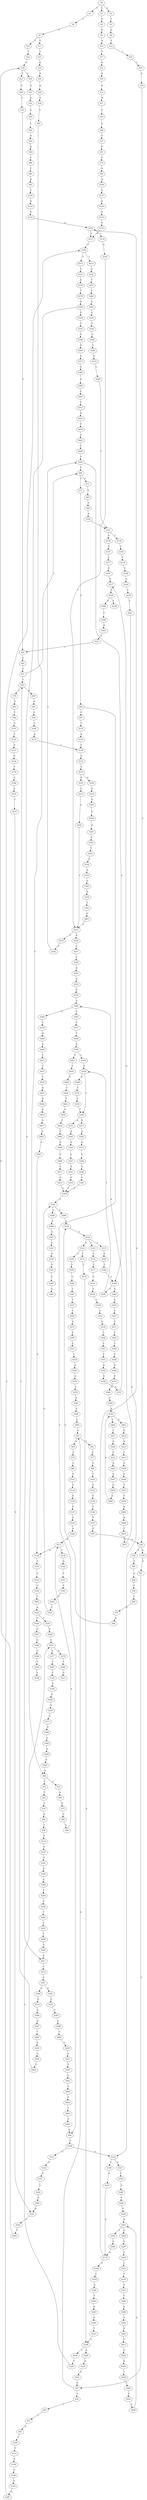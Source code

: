 strict digraph  {
	S0 -> S1 [ label = T ];
	S0 -> S2 [ label = A ];
	S0 -> S3 [ label = C ];
	S1 -> S4 [ label = C ];
	S2 -> S5 [ label = C ];
	S3 -> S6 [ label = G ];
	S4 -> S7 [ label = G ];
	S5 -> S8 [ label = G ];
	S6 -> S9 [ label = A ];
	S7 -> S10 [ label = T ];
	S7 -> S11 [ label = G ];
	S8 -> S12 [ label = T ];
	S9 -> S13 [ label = A ];
	S10 -> S14 [ label = T ];
	S11 -> S15 [ label = T ];
	S12 -> S16 [ label = T ];
	S13 -> S17 [ label = T ];
	S14 -> S18 [ label = G ];
	S15 -> S19 [ label = G ];
	S16 -> S20 [ label = T ];
	S17 -> S21 [ label = G ];
	S18 -> S22 [ label = A ];
	S18 -> S23 [ label = T ];
	S19 -> S24 [ label = A ];
	S20 -> S25 [ label = A ];
	S21 -> S26 [ label = A ];
	S22 -> S27 [ label = A ];
	S23 -> S28 [ label = G ];
	S24 -> S29 [ label = A ];
	S25 -> S30 [ label = A ];
	S26 -> S31 [ label = A ];
	S27 -> S32 [ label = A ];
	S28 -> S33 [ label = T ];
	S29 -> S34 [ label = A ];
	S30 -> S35 [ label = A ];
	S30 -> S36 [ label = G ];
	S31 -> S37 [ label = A ];
	S32 -> S38 [ label = A ];
	S33 -> S39 [ label = C ];
	S34 -> S40 [ label = C ];
	S35 -> S41 [ label = A ];
	S36 -> S42 [ label = T ];
	S37 -> S43 [ label = T ];
	S38 -> S44 [ label = C ];
	S39 -> S45 [ label = C ];
	S40 -> S46 [ label = C ];
	S41 -> S47 [ label = C ];
	S42 -> S48 [ label = A ];
	S43 -> S49 [ label = C ];
	S44 -> S50 [ label = G ];
	S45 -> S51 [ label = T ];
	S46 -> S52 [ label = G ];
	S46 -> S53 [ label = T ];
	S47 -> S54 [ label = T ];
	S47 -> S55 [ label = A ];
	S48 -> S56 [ label = C ];
	S49 -> S57 [ label = G ];
	S50 -> S58 [ label = A ];
	S51 -> S59 [ label = C ];
	S51 -> S60 [ label = T ];
	S52 -> S61 [ label = A ];
	S53 -> S62 [ label = T ];
	S54 -> S63 [ label = C ];
	S55 -> S64 [ label = A ];
	S55 -> S65 [ label = T ];
	S56 -> S66 [ label = C ];
	S57 -> S67 [ label = G ];
	S58 -> S68 [ label = C ];
	S59 -> S69 [ label = T ];
	S59 -> S70 [ label = C ];
	S60 -> S71 [ label = C ];
	S60 -> S72 [ label = T ];
	S61 -> S73 [ label = A ];
	S62 -> S74 [ label = C ];
	S63 -> S75 [ label = C ];
	S64 -> S76 [ label = C ];
	S65 -> S77 [ label = A ];
	S66 -> S78 [ label = G ];
	S67 -> S79 [ label = C ];
	S68 -> S80 [ label = T ];
	S69 -> S81 [ label = G ];
	S70 -> S82 [ label = T ];
	S71 -> S83 [ label = T ];
	S72 -> S84 [ label = G ];
	S73 -> S85 [ label = G ];
	S74 -> S86 [ label = A ];
	S75 -> S87 [ label = A ];
	S76 -> S88 [ label = C ];
	S77 -> S89 [ label = G ];
	S78 -> S90 [ label = A ];
	S79 -> S91 [ label = A ];
	S80 -> S92 [ label = A ];
	S81 -> S93 [ label = C ];
	S82 -> S94 [ label = T ];
	S83 -> S95 [ label = G ];
	S84 -> S96 [ label = T ];
	S84 -> S97 [ label = C ];
	S85 -> S98 [ label = A ];
	S86 -> S99 [ label = T ];
	S87 -> S100 [ label = C ];
	S88 -> S101 [ label = A ];
	S89 -> S102 [ label = T ];
	S90 -> S103 [ label = G ];
	S91 -> S104 [ label = A ];
	S92 -> S105 [ label = T ];
	S93 -> S106 [ label = T ];
	S94 -> S107 [ label = G ];
	S95 -> S108 [ label = G ];
	S96 -> S109 [ label = T ];
	S97 -> S110 [ label = T ];
	S98 -> S111 [ label = A ];
	S99 -> S112 [ label = T ];
	S100 -> S113 [ label = T ];
	S101 -> S114 [ label = G ];
	S102 -> S115 [ label = G ];
	S103 -> S116 [ label = T ];
	S104 -> S117 [ label = T ];
	S105 -> S118 [ label = A ];
	S106 -> S119 [ label = A ];
	S107 -> S120 [ label = T ];
	S108 -> S121 [ label = T ];
	S109 -> S122 [ label = A ];
	S109 -> S123 [ label = G ];
	S110 -> S124 [ label = A ];
	S111 -> S125 [ label = A ];
	S111 -> S126 [ label = T ];
	S112 -> S127 [ label = G ];
	S113 -> S128 [ label = A ];
	S114 -> S129 [ label = A ];
	S115 -> S130 [ label = T ];
	S116 -> S131 [ label = C ];
	S116 -> S132 [ label = A ];
	S116 -> S133 [ label = T ];
	S117 -> S134 [ label = A ];
	S118 -> S135 [ label = G ];
	S119 -> S136 [ label = C ];
	S120 -> S137 [ label = G ];
	S121 -> S138 [ label = A ];
	S121 -> S139 [ label = T ];
	S122 -> S140 [ label = T ];
	S122 -> S141 [ label = G ];
	S123 -> S142 [ label = T ];
	S124 -> S136 [ label = C ];
	S125 -> S143 [ label = G ];
	S126 -> S144 [ label = G ];
	S127 -> S145 [ label = G ];
	S128 -> S146 [ label = G ];
	S129 -> S147 [ label = A ];
	S130 -> S148 [ label = T ];
	S131 -> S149 [ label = C ];
	S132 -> S150 [ label = G ];
	S132 -> S151 [ label = C ];
	S133 -> S152 [ label = C ];
	S134 -> S153 [ label = G ];
	S135 -> S154 [ label = A ];
	S136 -> S155 [ label = A ];
	S137 -> S156 [ label = G ];
	S138 -> S157 [ label = G ];
	S139 -> S158 [ label = C ];
	S140 -> S159 [ label = A ];
	S141 -> S160 [ label = T ];
	S142 -> S161 [ label = A ];
	S143 -> S162 [ label = C ];
	S144 -> S163 [ label = C ];
	S145 -> S164 [ label = A ];
	S146 -> S165 [ label = A ];
	S147 -> S166 [ label = G ];
	S148 -> S167 [ label = T ];
	S149 -> S168 [ label = T ];
	S150 -> S169 [ label = T ];
	S151 -> S170 [ label = T ];
	S152 -> S171 [ label = T ];
	S153 -> S172 [ label = A ];
	S154 -> S173 [ label = G ];
	S154 -> S174 [ label = C ];
	S155 -> S175 [ label = G ];
	S156 -> S176 [ label = T ];
	S157 -> S177 [ label = C ];
	S158 -> S178 [ label = T ];
	S159 -> S179 [ label = G ];
	S160 -> S180 [ label = T ];
	S161 -> S181 [ label = T ];
	S162 -> S182 [ label = C ];
	S163 -> S183 [ label = A ];
	S164 -> S184 [ label = G ];
	S165 -> S185 [ label = G ];
	S166 -> S186 [ label = A ];
	S167 -> S187 [ label = A ];
	S168 -> S188 [ label = A ];
	S169 -> S189 [ label = G ];
	S170 -> S190 [ label = A ];
	S171 -> S191 [ label = G ];
	S172 -> S173 [ label = G ];
	S173 -> S192 [ label = C ];
	S174 -> S193 [ label = G ];
	S175 -> S194 [ label = G ];
	S175 -> S195 [ label = A ];
	S176 -> S196 [ label = A ];
	S177 -> S197 [ label = G ];
	S178 -> S198 [ label = T ];
	S179 -> S154 [ label = A ];
	S179 -> S199 [ label = G ];
	S180 -> S200 [ label = T ];
	S181 -> S201 [ label = C ];
	S182 -> S202 [ label = T ];
	S183 -> S203 [ label = C ];
	S184 -> S204 [ label = T ];
	S185 -> S192 [ label = C ];
	S186 -> S111 [ label = A ];
	S187 -> S30 [ label = A ];
	S188 -> S205 [ label = G ];
	S188 -> S206 [ label = C ];
	S189 -> S207 [ label = C ];
	S190 -> S208 [ label = T ];
	S190 -> S209 [ label = A ];
	S191 -> S210 [ label = T ];
	S192 -> S211 [ label = T ];
	S192 -> S212 [ label = C ];
	S193 -> S213 [ label = T ];
	S194 -> S214 [ label = C ];
	S195 -> S215 [ label = C ];
	S196 -> S216 [ label = T ];
	S197 -> S217 [ label = G ];
	S198 -> S218 [ label = G ];
	S199 -> S219 [ label = C ];
	S200 -> S220 [ label = T ];
	S201 -> S221 [ label = G ];
	S202 -> S222 [ label = A ];
	S203 -> S223 [ label = C ];
	S204 -> S224 [ label = T ];
	S205 -> S225 [ label = C ];
	S206 -> S226 [ label = T ];
	S207 -> S227 [ label = C ];
	S208 -> S228 [ label = C ];
	S209 -> S229 [ label = A ];
	S210 -> S230 [ label = C ];
	S211 -> S231 [ label = T ];
	S212 -> S232 [ label = G ];
	S213 -> S233 [ label = C ];
	S213 -> S234 [ label = A ];
	S214 -> S235 [ label = G ];
	S215 -> S236 [ label = G ];
	S216 -> S237 [ label = C ];
	S217 -> S238 [ label = T ];
	S218 -> S239 [ label = T ];
	S219 -> S240 [ label = G ];
	S220 -> S241 [ label = A ];
	S221 -> S242 [ label = T ];
	S222 -> S243 [ label = T ];
	S222 -> S244 [ label = C ];
	S223 -> S245 [ label = G ];
	S224 -> S246 [ label = T ];
	S225 -> S247 [ label = C ];
	S226 -> S248 [ label = T ];
	S226 -> S249 [ label = A ];
	S227 -> S250 [ label = C ];
	S228 -> S251 [ label = C ];
	S229 -> S252 [ label = A ];
	S230 -> S253 [ label = C ];
	S231 -> S254 [ label = G ];
	S232 -> S255 [ label = T ];
	S233 -> S256 [ label = C ];
	S234 -> S257 [ label = C ];
	S235 -> S258 [ label = C ];
	S236 -> S213 [ label = T ];
	S237 -> S221 [ label = G ];
	S238 -> S259 [ label = A ];
	S238 -> S260 [ label = G ];
	S239 -> S261 [ label = T ];
	S240 -> S262 [ label = T ];
	S241 -> S263 [ label = T ];
	S241 -> S264 [ label = C ];
	S242 -> S265 [ label = T ];
	S243 -> S266 [ label = C ];
	S244 -> S267 [ label = G ];
	S245 -> S268 [ label = A ];
	S245 -> S269 [ label = T ];
	S246 -> S270 [ label = G ];
	S247 -> S271 [ label = C ];
	S248 -> S272 [ label = A ];
	S248 -> S273 [ label = G ];
	S249 -> S274 [ label = C ];
	S250 -> S275 [ label = A ];
	S251 -> S276 [ label = G ];
	S251 -> S277 [ label = A ];
	S252 -> S47 [ label = C ];
	S253 -> S278 [ label = G ];
	S254 -> S279 [ label = T ];
	S255 -> S280 [ label = T ];
	S256 -> S281 [ label = T ];
	S257 -> S282 [ label = C ];
	S258 -> S283 [ label = A ];
	S260 -> S284 [ label = T ];
	S261 -> S122 [ label = A ];
	S262 -> S285 [ label = A ];
	S263 -> S286 [ label = A ];
	S264 -> S287 [ label = C ];
	S265 -> S18 [ label = G ];
	S266 -> S251 [ label = C ];
	S267 -> S288 [ label = G ];
	S268 -> S103 [ label = G ];
	S269 -> S289 [ label = A ];
	S270 -> S290 [ label = T ];
	S271 -> S291 [ label = C ];
	S272 -> S292 [ label = A ];
	S273 -> S293 [ label = A ];
	S274 -> S294 [ label = T ];
	S275 -> S295 [ label = C ];
	S276 -> S296 [ label = T ];
	S277 -> S297 [ label = C ];
	S278 -> S298 [ label = C ];
	S279 -> S299 [ label = A ];
	S280 -> S300 [ label = G ];
	S281 -> S188 [ label = A ];
	S281 -> S60 [ label = T ];
	S282 -> S301 [ label = A ];
	S283 -> S302 [ label = C ];
	S284 -> S303 [ label = G ];
	S285 -> S304 [ label = C ];
	S286 -> S179 [ label = G ];
	S287 -> S305 [ label = G ];
	S288 -> S306 [ label = G ];
	S289 -> S307 [ label = A ];
	S290 -> S308 [ label = A ];
	S291 -> S309 [ label = C ];
	S292 -> S310 [ label = G ];
	S293 -> S311 [ label = G ];
	S294 -> S248 [ label = T ];
	S295 -> S312 [ label = C ];
	S296 -> S313 [ label = A ];
	S297 -> S314 [ label = C ];
	S298 -> S315 [ label = C ];
	S299 -> S316 [ label = C ];
	S299 -> S317 [ label = G ];
	S300 -> S318 [ label = G ];
	S301 -> S319 [ label = A ];
	S302 -> S320 [ label = T ];
	S303 -> S321 [ label = T ];
	S304 -> S322 [ label = T ];
	S305 -> S323 [ label = T ];
	S306 -> S324 [ label = T ];
	S307 -> S325 [ label = G ];
	S308 -> S317 [ label = G ];
	S309 -> S326 [ label = C ];
	S310 -> S327 [ label = C ];
	S311 -> S328 [ label = C ];
	S312 -> S329 [ label = C ];
	S314 -> S330 [ label = T ];
	S315 -> S331 [ label = C ];
	S316 -> S332 [ label = T ];
	S317 -> S333 [ label = T ];
	S318 -> S334 [ label = T ];
	S319 -> S335 [ label = G ];
	S320 -> S336 [ label = A ];
	S321 -> S39 [ label = C ];
	S322 -> S190 [ label = A ];
	S323 -> S337 [ label = T ];
	S324 -> S338 [ label = A ];
	S325 -> S339 [ label = G ];
	S326 -> S340 [ label = G ];
	S327 -> S341 [ label = A ];
	S328 -> S342 [ label = A ];
	S329 -> S343 [ label = A ];
	S330 -> S344 [ label = G ];
	S331 -> S345 [ label = A ];
	S332 -> S346 [ label = C ];
	S333 -> S347 [ label = T ];
	S334 -> S348 [ label = C ];
	S335 -> S349 [ label = A ];
	S336 -> S350 [ label = A ];
	S337 -> S351 [ label = A ];
	S339 -> S352 [ label = G ];
	S340 -> S353 [ label = A ];
	S341 -> S354 [ label = C ];
	S342 -> S355 [ label = C ];
	S343 -> S356 [ label = A ];
	S344 -> S357 [ label = A ];
	S345 -> S358 [ label = A ];
	S346 -> S359 [ label = G ];
	S347 -> S360 [ label = C ];
	S347 -> S361 [ label = G ];
	S348 -> S362 [ label = T ];
	S349 -> S363 [ label = C ];
	S349 -> S364 [ label = A ];
	S350 -> S365 [ label = G ];
	S351 -> S366 [ label = C ];
	S352 -> S367 [ label = T ];
	S353 -> S368 [ label = G ];
	S354 -> S369 [ label = C ];
	S355 -> S369 [ label = C ];
	S356 -> S370 [ label = A ];
	S357 -> S371 [ label = G ];
	S358 -> S372 [ label = G ];
	S359 -> S373 [ label = G ];
	S360 -> S374 [ label = G ];
	S361 -> S375 [ label = G ];
	S362 -> S376 [ label = G ];
	S363 -> S377 [ label = C ];
	S364 -> S378 [ label = C ];
	S365 -> S379 [ label = A ];
	S366 -> S380 [ label = G ];
	S367 -> S381 [ label = A ];
	S368 -> S382 [ label = A ];
	S369 -> S245 [ label = G ];
	S370 -> S383 [ label = A ];
	S371 -> S384 [ label = A ];
	S372 -> S349 [ label = A ];
	S373 -> S385 [ label = G ];
	S374 -> S386 [ label = G ];
	S375 -> S387 [ label = G ];
	S376 -> S388 [ label = G ];
	S377 -> S389 [ label = T ];
	S378 -> S390 [ label = G ];
	S379 -> S391 [ label = C ];
	S380 -> S392 [ label = T ];
	S382 -> S393 [ label = A ];
	S383 -> S394 [ label = A ];
	S384 -> S395 [ label = A ];
	S385 -> S396 [ label = G ];
	S386 -> S397 [ label = G ];
	S387 -> S398 [ label = C ];
	S388 -> S121 [ label = T ];
	S389 -> S399 [ label = A ];
	S390 -> S400 [ label = A ];
	S391 -> S401 [ label = G ];
	S392 -> S402 [ label = G ];
	S393 -> S403 [ label = G ];
	S393 -> S404 [ label = C ];
	S394 -> S405 [ label = C ];
	S395 -> S406 [ label = A ];
	S396 -> S407 [ label = T ];
	S397 -> S408 [ label = T ];
	S398 -> S409 [ label = T ];
	S399 -> S410 [ label = C ];
	S399 -> S411 [ label = T ];
	S400 -> S412 [ label = T ];
	S401 -> S213 [ label = T ];
	S402 -> S413 [ label = C ];
	S403 -> S414 [ label = G ];
	S404 -> S415 [ label = C ];
	S405 -> S55 [ label = A ];
	S406 -> S416 [ label = C ];
	S407 -> S417 [ label = C ];
	S408 -> S418 [ label = C ];
	S409 -> S419 [ label = C ];
	S410 -> S226 [ label = T ];
	S411 -> S420 [ label = T ];
	S412 -> S421 [ label = C ];
	S413 -> S422 [ label = G ];
	S414 -> S423 [ label = A ];
	S415 -> S424 [ label = A ];
	S416 -> S46 [ label = C ];
	S417 -> S425 [ label = G ];
	S418 -> S426 [ label = C ];
	S419 -> S427 [ label = G ];
	S420 -> S428 [ label = G ];
	S421 -> S429 [ label = T ];
	S422 -> S430 [ label = G ];
	S423 -> S431 [ label = C ];
	S424 -> S432 [ label = C ];
	S425 -> S433 [ label = T ];
	S426 -> S434 [ label = T ];
	S427 -> S435 [ label = T ];
	S428 -> S436 [ label = T ];
	S429 -> S437 [ label = A ];
	S430 -> S438 [ label = T ];
	S431 -> S439 [ label = G ];
	S432 -> S440 [ label = G ];
	S433 -> S441 [ label = C ];
	S434 -> S59 [ label = C ];
	S435 -> S442 [ label = C ];
	S436 -> S443 [ label = T ];
	S437 -> S444 [ label = A ];
	S438 -> S445 [ label = T ];
	S439 -> S446 [ label = C ];
	S440 -> S447 [ label = A ];
	S441 -> S448 [ label = C ];
	S442 -> S449 [ label = T ];
	S443 -> S450 [ label = T ];
	S444 -> S451 [ label = A ];
	S445 -> S452 [ label = T ];
	S446 -> S453 [ label = T ];
	S447 -> S454 [ label = G ];
	S448 -> S281 [ label = T ];
	S449 -> S455 [ label = T ];
	S450 -> S456 [ label = C ];
	S451 -> S457 [ label = G ];
	S452 -> S458 [ label = T ];
	S453 -> S459 [ label = T ];
	S454 -> S460 [ label = A ];
	S455 -> S461 [ label = T ];
	S456 -> S462 [ label = A ];
	S457 -> S463 [ label = A ];
	S458 -> S241 [ label = A ];
	S459 -> S464 [ label = A ];
	S460 -> S393 [ label = A ];
	S461 -> S465 [ label = G ];
	S462 -> S466 [ label = G ];
	S463 -> S467 [ label = A ];
	S464 -> S468 [ label = G ];
	S465 -> S96 [ label = T ];
	S466 -> S469 [ label = C ];
	S467 -> S125 [ label = A ];
	S468 -> S470 [ label = C ];
	S469 -> S471 [ label = A ];
	S470 -> S472 [ label = G ];
	S471 -> S473 [ label = C ];
	S472 -> S217 [ label = G ];
	S473 -> S369 [ label = C ];
}
